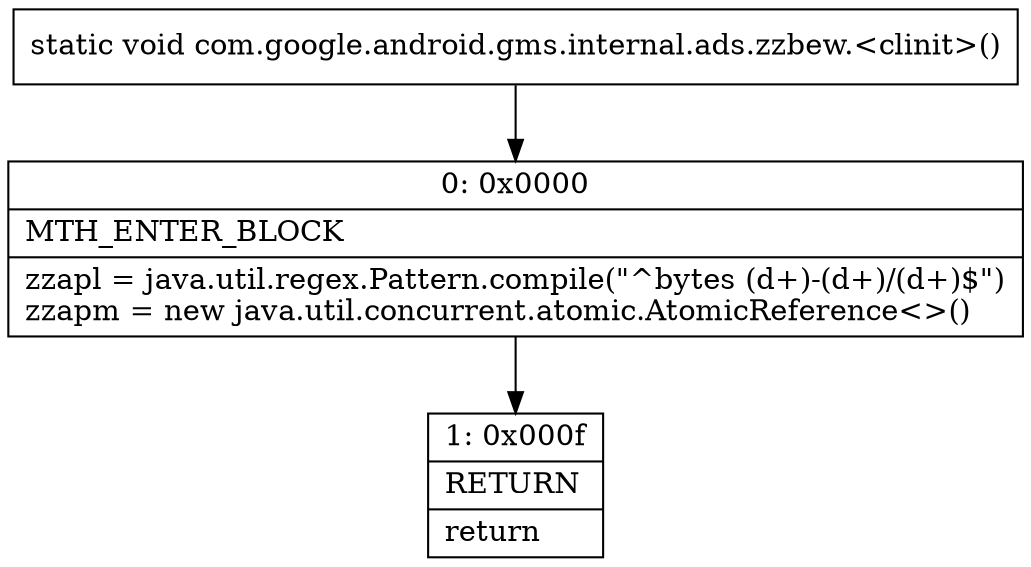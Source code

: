 digraph "CFG forcom.google.android.gms.internal.ads.zzbew.\<clinit\>()V" {
Node_0 [shape=record,label="{0\:\ 0x0000|MTH_ENTER_BLOCK\l|zzapl = java.util.regex.Pattern.compile(\"^bytes (d+)\-(d+)\/(d+)$\")\lzzapm = new java.util.concurrent.atomic.AtomicReference\<\>()\l}"];
Node_1 [shape=record,label="{1\:\ 0x000f|RETURN\l|return\l}"];
MethodNode[shape=record,label="{static void com.google.android.gms.internal.ads.zzbew.\<clinit\>() }"];
MethodNode -> Node_0;
Node_0 -> Node_1;
}

